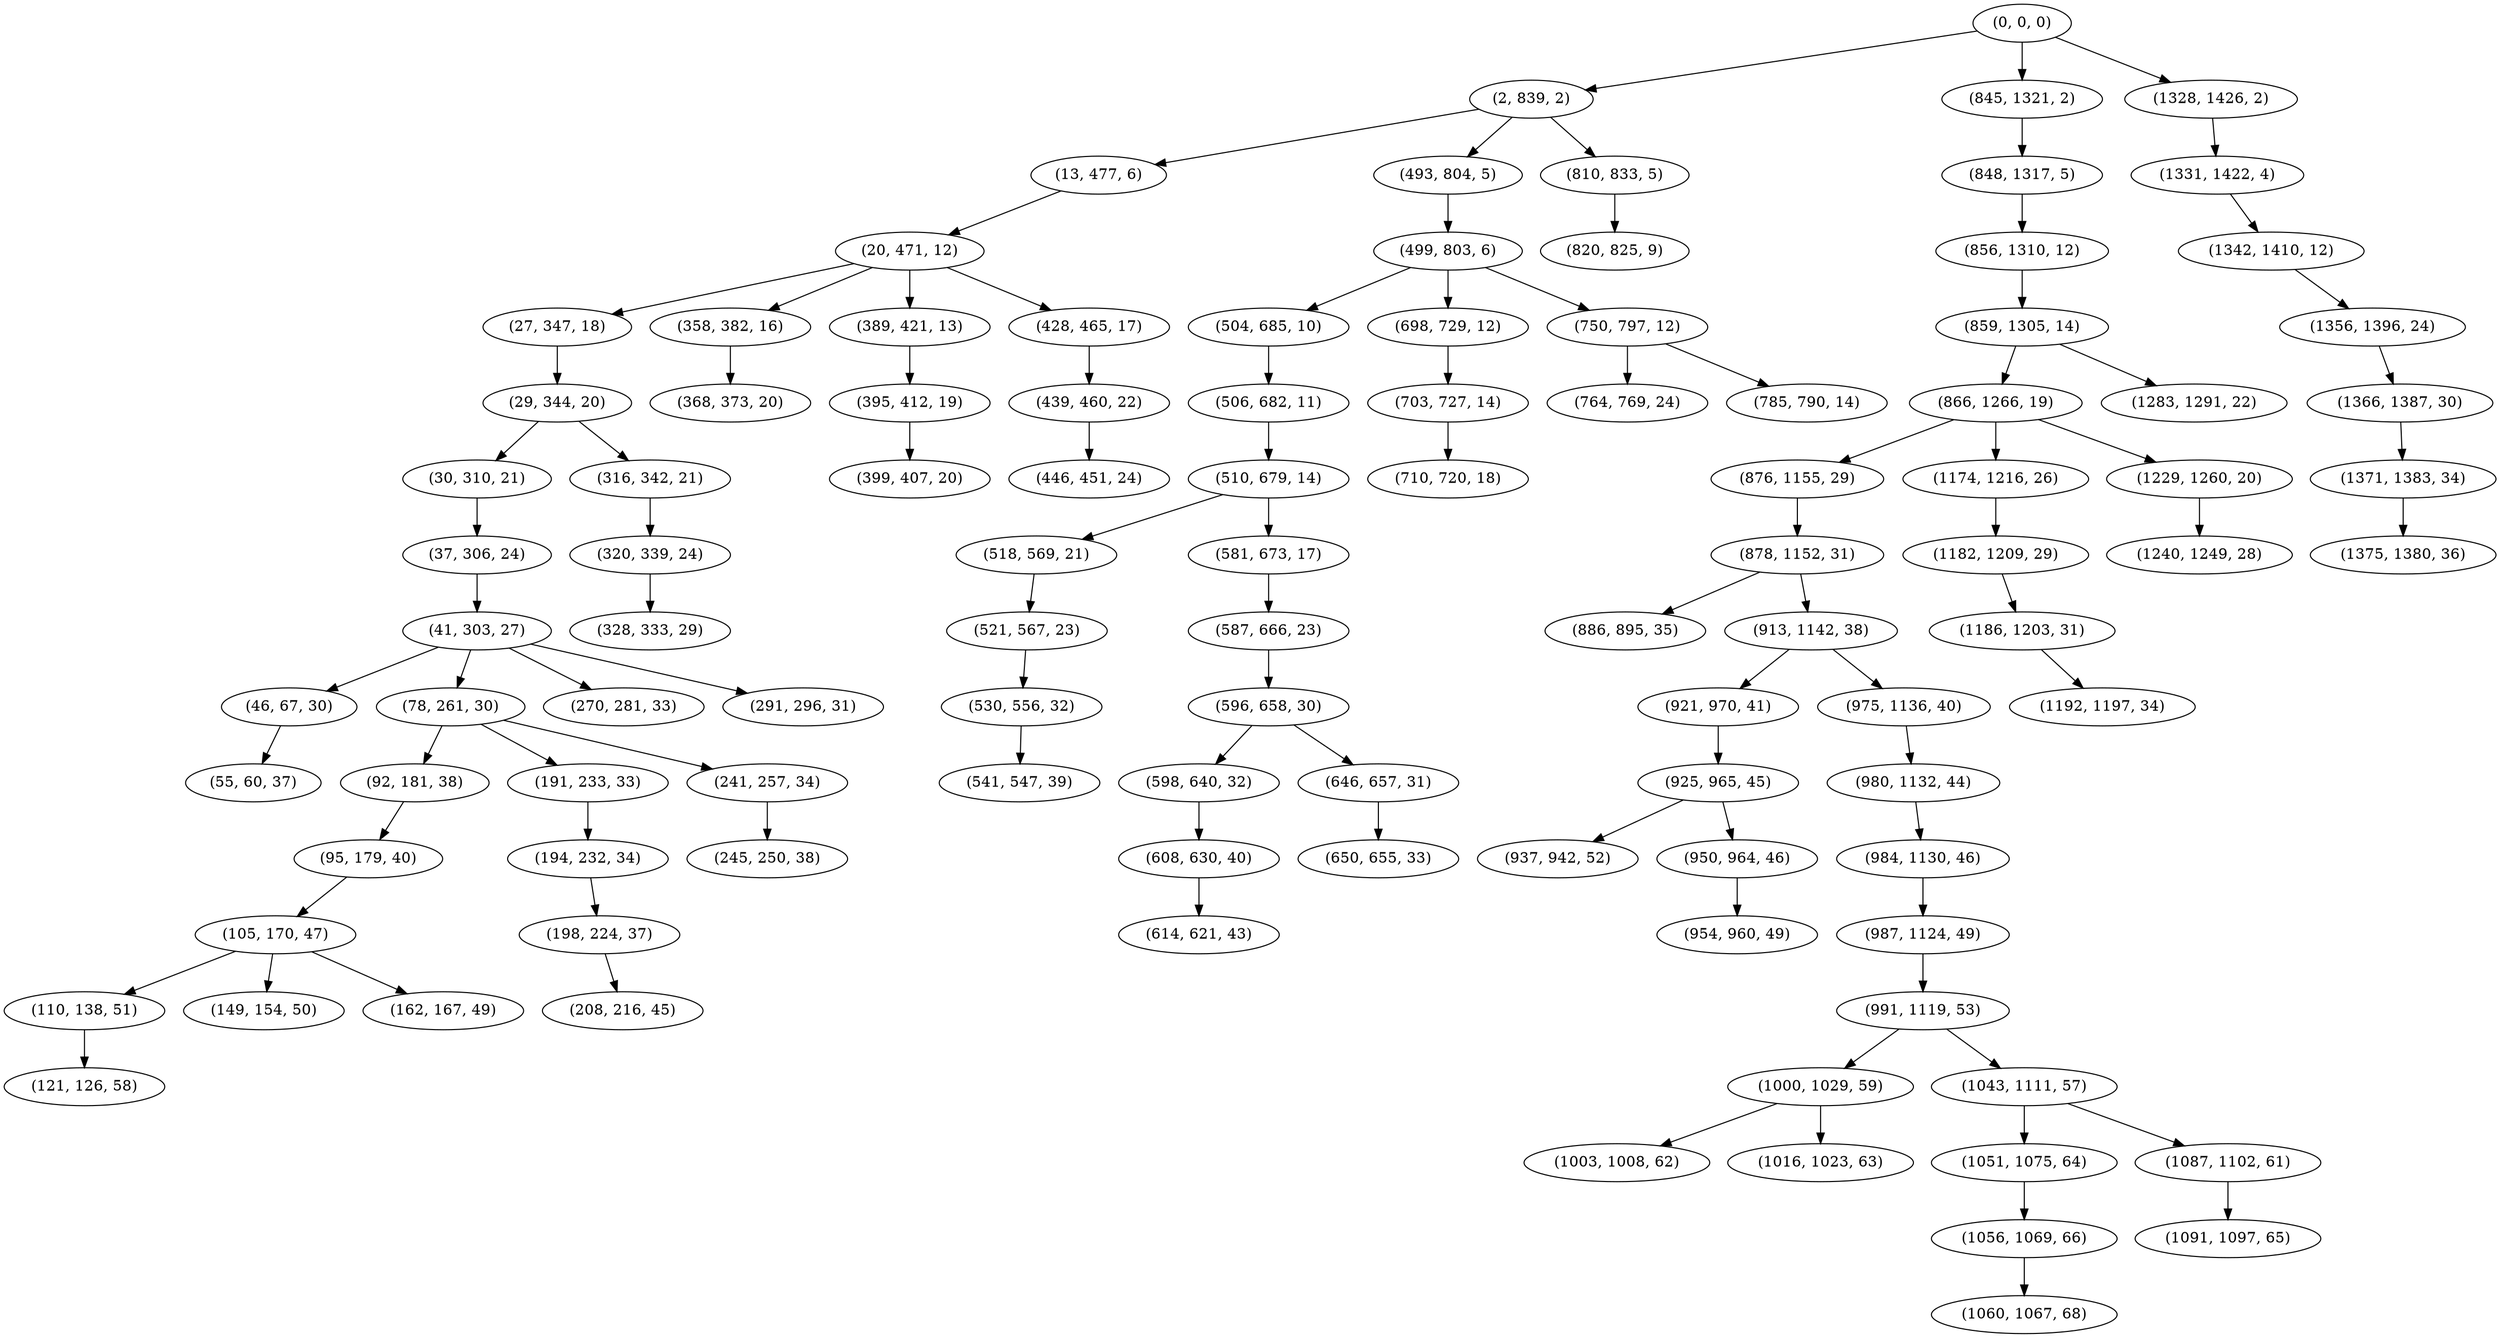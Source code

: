 digraph tree {
    "(0, 0, 0)";
    "(2, 839, 2)";
    "(13, 477, 6)";
    "(20, 471, 12)";
    "(27, 347, 18)";
    "(29, 344, 20)";
    "(30, 310, 21)";
    "(37, 306, 24)";
    "(41, 303, 27)";
    "(46, 67, 30)";
    "(55, 60, 37)";
    "(78, 261, 30)";
    "(92, 181, 38)";
    "(95, 179, 40)";
    "(105, 170, 47)";
    "(110, 138, 51)";
    "(121, 126, 58)";
    "(149, 154, 50)";
    "(162, 167, 49)";
    "(191, 233, 33)";
    "(194, 232, 34)";
    "(198, 224, 37)";
    "(208, 216, 45)";
    "(241, 257, 34)";
    "(245, 250, 38)";
    "(270, 281, 33)";
    "(291, 296, 31)";
    "(316, 342, 21)";
    "(320, 339, 24)";
    "(328, 333, 29)";
    "(358, 382, 16)";
    "(368, 373, 20)";
    "(389, 421, 13)";
    "(395, 412, 19)";
    "(399, 407, 20)";
    "(428, 465, 17)";
    "(439, 460, 22)";
    "(446, 451, 24)";
    "(493, 804, 5)";
    "(499, 803, 6)";
    "(504, 685, 10)";
    "(506, 682, 11)";
    "(510, 679, 14)";
    "(518, 569, 21)";
    "(521, 567, 23)";
    "(530, 556, 32)";
    "(541, 547, 39)";
    "(581, 673, 17)";
    "(587, 666, 23)";
    "(596, 658, 30)";
    "(598, 640, 32)";
    "(608, 630, 40)";
    "(614, 621, 43)";
    "(646, 657, 31)";
    "(650, 655, 33)";
    "(698, 729, 12)";
    "(703, 727, 14)";
    "(710, 720, 18)";
    "(750, 797, 12)";
    "(764, 769, 24)";
    "(785, 790, 14)";
    "(810, 833, 5)";
    "(820, 825, 9)";
    "(845, 1321, 2)";
    "(848, 1317, 5)";
    "(856, 1310, 12)";
    "(859, 1305, 14)";
    "(866, 1266, 19)";
    "(876, 1155, 29)";
    "(878, 1152, 31)";
    "(886, 895, 35)";
    "(913, 1142, 38)";
    "(921, 970, 41)";
    "(925, 965, 45)";
    "(937, 942, 52)";
    "(950, 964, 46)";
    "(954, 960, 49)";
    "(975, 1136, 40)";
    "(980, 1132, 44)";
    "(984, 1130, 46)";
    "(987, 1124, 49)";
    "(991, 1119, 53)";
    "(1000, 1029, 59)";
    "(1003, 1008, 62)";
    "(1016, 1023, 63)";
    "(1043, 1111, 57)";
    "(1051, 1075, 64)";
    "(1056, 1069, 66)";
    "(1060, 1067, 68)";
    "(1087, 1102, 61)";
    "(1091, 1097, 65)";
    "(1174, 1216, 26)";
    "(1182, 1209, 29)";
    "(1186, 1203, 31)";
    "(1192, 1197, 34)";
    "(1229, 1260, 20)";
    "(1240, 1249, 28)";
    "(1283, 1291, 22)";
    "(1328, 1426, 2)";
    "(1331, 1422, 4)";
    "(1342, 1410, 12)";
    "(1356, 1396, 24)";
    "(1366, 1387, 30)";
    "(1371, 1383, 34)";
    "(1375, 1380, 36)";
    "(0, 0, 0)" -> "(2, 839, 2)";
    "(0, 0, 0)" -> "(845, 1321, 2)";
    "(0, 0, 0)" -> "(1328, 1426, 2)";
    "(2, 839, 2)" -> "(13, 477, 6)";
    "(2, 839, 2)" -> "(493, 804, 5)";
    "(2, 839, 2)" -> "(810, 833, 5)";
    "(13, 477, 6)" -> "(20, 471, 12)";
    "(20, 471, 12)" -> "(27, 347, 18)";
    "(20, 471, 12)" -> "(358, 382, 16)";
    "(20, 471, 12)" -> "(389, 421, 13)";
    "(20, 471, 12)" -> "(428, 465, 17)";
    "(27, 347, 18)" -> "(29, 344, 20)";
    "(29, 344, 20)" -> "(30, 310, 21)";
    "(29, 344, 20)" -> "(316, 342, 21)";
    "(30, 310, 21)" -> "(37, 306, 24)";
    "(37, 306, 24)" -> "(41, 303, 27)";
    "(41, 303, 27)" -> "(46, 67, 30)";
    "(41, 303, 27)" -> "(78, 261, 30)";
    "(41, 303, 27)" -> "(270, 281, 33)";
    "(41, 303, 27)" -> "(291, 296, 31)";
    "(46, 67, 30)" -> "(55, 60, 37)";
    "(78, 261, 30)" -> "(92, 181, 38)";
    "(78, 261, 30)" -> "(191, 233, 33)";
    "(78, 261, 30)" -> "(241, 257, 34)";
    "(92, 181, 38)" -> "(95, 179, 40)";
    "(95, 179, 40)" -> "(105, 170, 47)";
    "(105, 170, 47)" -> "(110, 138, 51)";
    "(105, 170, 47)" -> "(149, 154, 50)";
    "(105, 170, 47)" -> "(162, 167, 49)";
    "(110, 138, 51)" -> "(121, 126, 58)";
    "(191, 233, 33)" -> "(194, 232, 34)";
    "(194, 232, 34)" -> "(198, 224, 37)";
    "(198, 224, 37)" -> "(208, 216, 45)";
    "(241, 257, 34)" -> "(245, 250, 38)";
    "(316, 342, 21)" -> "(320, 339, 24)";
    "(320, 339, 24)" -> "(328, 333, 29)";
    "(358, 382, 16)" -> "(368, 373, 20)";
    "(389, 421, 13)" -> "(395, 412, 19)";
    "(395, 412, 19)" -> "(399, 407, 20)";
    "(428, 465, 17)" -> "(439, 460, 22)";
    "(439, 460, 22)" -> "(446, 451, 24)";
    "(493, 804, 5)" -> "(499, 803, 6)";
    "(499, 803, 6)" -> "(504, 685, 10)";
    "(499, 803, 6)" -> "(698, 729, 12)";
    "(499, 803, 6)" -> "(750, 797, 12)";
    "(504, 685, 10)" -> "(506, 682, 11)";
    "(506, 682, 11)" -> "(510, 679, 14)";
    "(510, 679, 14)" -> "(518, 569, 21)";
    "(510, 679, 14)" -> "(581, 673, 17)";
    "(518, 569, 21)" -> "(521, 567, 23)";
    "(521, 567, 23)" -> "(530, 556, 32)";
    "(530, 556, 32)" -> "(541, 547, 39)";
    "(581, 673, 17)" -> "(587, 666, 23)";
    "(587, 666, 23)" -> "(596, 658, 30)";
    "(596, 658, 30)" -> "(598, 640, 32)";
    "(596, 658, 30)" -> "(646, 657, 31)";
    "(598, 640, 32)" -> "(608, 630, 40)";
    "(608, 630, 40)" -> "(614, 621, 43)";
    "(646, 657, 31)" -> "(650, 655, 33)";
    "(698, 729, 12)" -> "(703, 727, 14)";
    "(703, 727, 14)" -> "(710, 720, 18)";
    "(750, 797, 12)" -> "(764, 769, 24)";
    "(750, 797, 12)" -> "(785, 790, 14)";
    "(810, 833, 5)" -> "(820, 825, 9)";
    "(845, 1321, 2)" -> "(848, 1317, 5)";
    "(848, 1317, 5)" -> "(856, 1310, 12)";
    "(856, 1310, 12)" -> "(859, 1305, 14)";
    "(859, 1305, 14)" -> "(866, 1266, 19)";
    "(859, 1305, 14)" -> "(1283, 1291, 22)";
    "(866, 1266, 19)" -> "(876, 1155, 29)";
    "(866, 1266, 19)" -> "(1174, 1216, 26)";
    "(866, 1266, 19)" -> "(1229, 1260, 20)";
    "(876, 1155, 29)" -> "(878, 1152, 31)";
    "(878, 1152, 31)" -> "(886, 895, 35)";
    "(878, 1152, 31)" -> "(913, 1142, 38)";
    "(913, 1142, 38)" -> "(921, 970, 41)";
    "(913, 1142, 38)" -> "(975, 1136, 40)";
    "(921, 970, 41)" -> "(925, 965, 45)";
    "(925, 965, 45)" -> "(937, 942, 52)";
    "(925, 965, 45)" -> "(950, 964, 46)";
    "(950, 964, 46)" -> "(954, 960, 49)";
    "(975, 1136, 40)" -> "(980, 1132, 44)";
    "(980, 1132, 44)" -> "(984, 1130, 46)";
    "(984, 1130, 46)" -> "(987, 1124, 49)";
    "(987, 1124, 49)" -> "(991, 1119, 53)";
    "(991, 1119, 53)" -> "(1000, 1029, 59)";
    "(991, 1119, 53)" -> "(1043, 1111, 57)";
    "(1000, 1029, 59)" -> "(1003, 1008, 62)";
    "(1000, 1029, 59)" -> "(1016, 1023, 63)";
    "(1043, 1111, 57)" -> "(1051, 1075, 64)";
    "(1043, 1111, 57)" -> "(1087, 1102, 61)";
    "(1051, 1075, 64)" -> "(1056, 1069, 66)";
    "(1056, 1069, 66)" -> "(1060, 1067, 68)";
    "(1087, 1102, 61)" -> "(1091, 1097, 65)";
    "(1174, 1216, 26)" -> "(1182, 1209, 29)";
    "(1182, 1209, 29)" -> "(1186, 1203, 31)";
    "(1186, 1203, 31)" -> "(1192, 1197, 34)";
    "(1229, 1260, 20)" -> "(1240, 1249, 28)";
    "(1328, 1426, 2)" -> "(1331, 1422, 4)";
    "(1331, 1422, 4)" -> "(1342, 1410, 12)";
    "(1342, 1410, 12)" -> "(1356, 1396, 24)";
    "(1356, 1396, 24)" -> "(1366, 1387, 30)";
    "(1366, 1387, 30)" -> "(1371, 1383, 34)";
    "(1371, 1383, 34)" -> "(1375, 1380, 36)";
}

